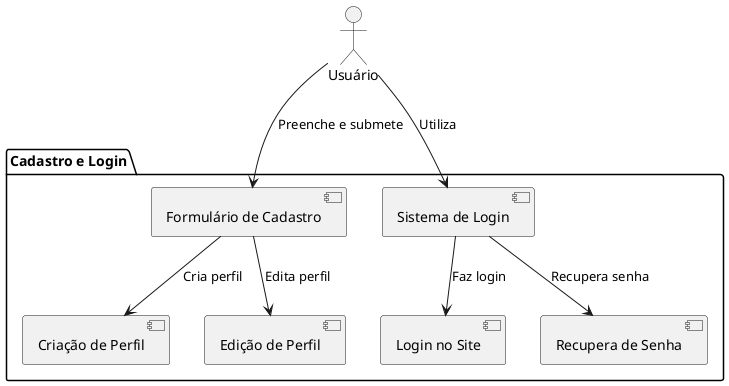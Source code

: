 @startuml

actor Usuário

package "Cadastro e Login" {
  [Formulário de Cadastro]
  [Sistema de Login]

  Usuário -down-> [Formulário de Cadastro] : "Preenche e submete"
  [Formulário de Cadastro] --> [Criação de Perfil] : "Cria perfil"
  [Formulário de Cadastro] --> [Edição de Perfil] : "Edita perfil"
  Usuário -down-> [Sistema de Login] : "Utiliza"
  [Sistema de Login] --> [Login no Site] : "Faz login"
  [Sistema de Login] --> [Recupera de Senha] : "Recupera senha"
}

@enduml